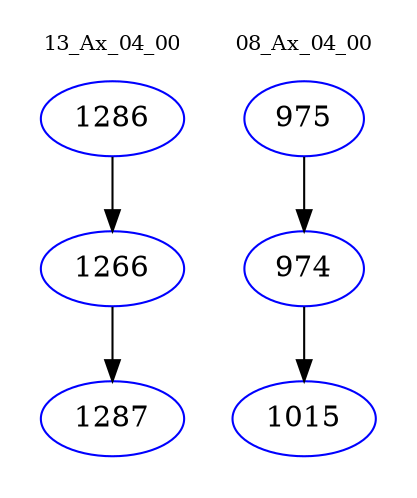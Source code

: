 digraph{
subgraph cluster_0 {
color = white
label = "13_Ax_04_00";
fontsize=10;
T0_1286 [label="1286", color="blue"]
T0_1286 -> T0_1266 [color="black"]
T0_1266 [label="1266", color="blue"]
T0_1266 -> T0_1287 [color="black"]
T0_1287 [label="1287", color="blue"]
}
subgraph cluster_1 {
color = white
label = "08_Ax_04_00";
fontsize=10;
T1_975 [label="975", color="blue"]
T1_975 -> T1_974 [color="black"]
T1_974 [label="974", color="blue"]
T1_974 -> T1_1015 [color="black"]
T1_1015 [label="1015", color="blue"]
}
}
